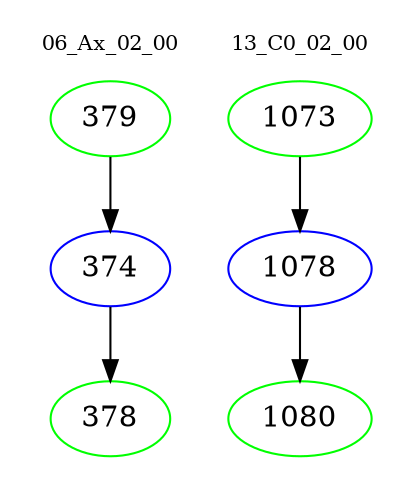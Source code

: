 digraph{
subgraph cluster_0 {
color = white
label = "06_Ax_02_00";
fontsize=10;
T0_379 [label="379", color="green"]
T0_379 -> T0_374 [color="black"]
T0_374 [label="374", color="blue"]
T0_374 -> T0_378 [color="black"]
T0_378 [label="378", color="green"]
}
subgraph cluster_1 {
color = white
label = "13_C0_02_00";
fontsize=10;
T1_1073 [label="1073", color="green"]
T1_1073 -> T1_1078 [color="black"]
T1_1078 [label="1078", color="blue"]
T1_1078 -> T1_1080 [color="black"]
T1_1080 [label="1080", color="green"]
}
}
